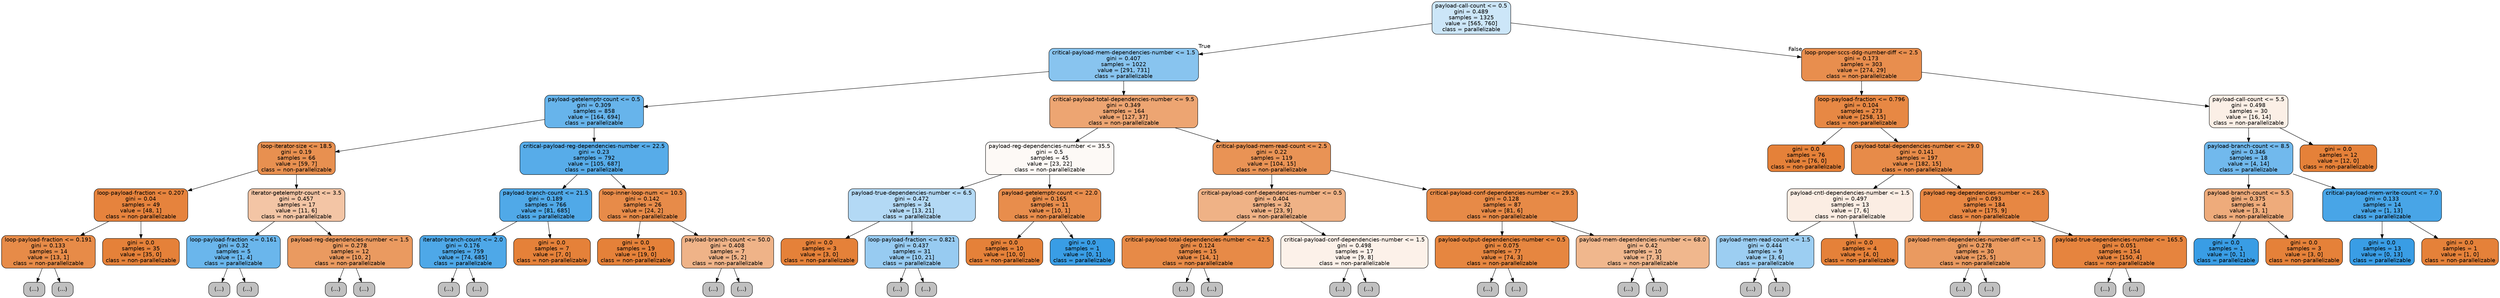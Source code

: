 digraph Tree {
node [shape=box, style="filled, rounded", color="black", fontname=helvetica] ;
edge [fontname=helvetica] ;
0 [label="payload-call-count <= 0.5\ngini = 0.489\nsamples = 1325\nvalue = [565, 760]\nclass = parallelizable", fillcolor="#399de541"] ;
1 [label="critical-payload-mem-dependencies-number <= 1.5\ngini = 0.407\nsamples = 1022\nvalue = [291, 731]\nclass = parallelizable", fillcolor="#399de599"] ;
0 -> 1 [labeldistance=2.5, labelangle=45, headlabel="True"] ;
2 [label="payload-getelemptr-count <= 0.5\ngini = 0.309\nsamples = 858\nvalue = [164, 694]\nclass = parallelizable", fillcolor="#399de5c3"] ;
1 -> 2 ;
3 [label="loop-iterator-size <= 18.5\ngini = 0.19\nsamples = 66\nvalue = [59, 7]\nclass = non-parallelizable", fillcolor="#e58139e1"] ;
2 -> 3 ;
4 [label="loop-payload-fraction <= 0.207\ngini = 0.04\nsamples = 49\nvalue = [48, 1]\nclass = non-parallelizable", fillcolor="#e58139fa"] ;
3 -> 4 ;
5 [label="loop-payload-fraction <= 0.191\ngini = 0.133\nsamples = 14\nvalue = [13, 1]\nclass = non-parallelizable", fillcolor="#e58139eb"] ;
4 -> 5 ;
6 [label="(...)", fillcolor="#C0C0C0"] ;
5 -> 6 ;
7 [label="(...)", fillcolor="#C0C0C0"] ;
5 -> 7 ;
8 [label="gini = 0.0\nsamples = 35\nvalue = [35, 0]\nclass = non-parallelizable", fillcolor="#e58139ff"] ;
4 -> 8 ;
9 [label="iterator-getelemptr-count <= 3.5\ngini = 0.457\nsamples = 17\nvalue = [11, 6]\nclass = non-parallelizable", fillcolor="#e5813974"] ;
3 -> 9 ;
10 [label="loop-payload-fraction <= 0.161\ngini = 0.32\nsamples = 5\nvalue = [1, 4]\nclass = parallelizable", fillcolor="#399de5bf"] ;
9 -> 10 ;
11 [label="(...)", fillcolor="#C0C0C0"] ;
10 -> 11 ;
12 [label="(...)", fillcolor="#C0C0C0"] ;
10 -> 12 ;
13 [label="payload-reg-dependencies-number <= 1.5\ngini = 0.278\nsamples = 12\nvalue = [10, 2]\nclass = non-parallelizable", fillcolor="#e58139cc"] ;
9 -> 13 ;
14 [label="(...)", fillcolor="#C0C0C0"] ;
13 -> 14 ;
19 [label="(...)", fillcolor="#C0C0C0"] ;
13 -> 19 ;
22 [label="critical-payload-reg-dependencies-number <= 22.5\ngini = 0.23\nsamples = 792\nvalue = [105, 687]\nclass = parallelizable", fillcolor="#399de5d8"] ;
2 -> 22 ;
23 [label="payload-branch-count <= 21.5\ngini = 0.189\nsamples = 766\nvalue = [81, 685]\nclass = parallelizable", fillcolor="#399de5e1"] ;
22 -> 23 ;
24 [label="iterator-branch-count <= 2.0\ngini = 0.176\nsamples = 759\nvalue = [74, 685]\nclass = parallelizable", fillcolor="#399de5e3"] ;
23 -> 24 ;
25 [label="(...)", fillcolor="#C0C0C0"] ;
24 -> 25 ;
152 [label="(...)", fillcolor="#C0C0C0"] ;
24 -> 152 ;
153 [label="gini = 0.0\nsamples = 7\nvalue = [7, 0]\nclass = non-parallelizable", fillcolor="#e58139ff"] ;
23 -> 153 ;
154 [label="loop-inner-loop-num <= 10.5\ngini = 0.142\nsamples = 26\nvalue = [24, 2]\nclass = non-parallelizable", fillcolor="#e58139ea"] ;
22 -> 154 ;
155 [label="gini = 0.0\nsamples = 19\nvalue = [19, 0]\nclass = non-parallelizable", fillcolor="#e58139ff"] ;
154 -> 155 ;
156 [label="payload-branch-count <= 50.0\ngini = 0.408\nsamples = 7\nvalue = [5, 2]\nclass = non-parallelizable", fillcolor="#e5813999"] ;
154 -> 156 ;
157 [label="(...)", fillcolor="#C0C0C0"] ;
156 -> 157 ;
158 [label="(...)", fillcolor="#C0C0C0"] ;
156 -> 158 ;
159 [label="critical-payload-total-dependencies-number <= 9.5\ngini = 0.349\nsamples = 164\nvalue = [127, 37]\nclass = non-parallelizable", fillcolor="#e58139b5"] ;
1 -> 159 ;
160 [label="payload-reg-dependencies-number <= 35.5\ngini = 0.5\nsamples = 45\nvalue = [23, 22]\nclass = non-parallelizable", fillcolor="#e581390b"] ;
159 -> 160 ;
161 [label="payload-true-dependencies-number <= 6.5\ngini = 0.472\nsamples = 34\nvalue = [13, 21]\nclass = parallelizable", fillcolor="#399de561"] ;
160 -> 161 ;
162 [label="gini = 0.0\nsamples = 3\nvalue = [3, 0]\nclass = non-parallelizable", fillcolor="#e58139ff"] ;
161 -> 162 ;
163 [label="loop-payload-fraction <= 0.821\ngini = 0.437\nsamples = 31\nvalue = [10, 21]\nclass = parallelizable", fillcolor="#399de586"] ;
161 -> 163 ;
164 [label="(...)", fillcolor="#C0C0C0"] ;
163 -> 164 ;
165 [label="(...)", fillcolor="#C0C0C0"] ;
163 -> 165 ;
180 [label="payload-getelemptr-count <= 22.0\ngini = 0.165\nsamples = 11\nvalue = [10, 1]\nclass = non-parallelizable", fillcolor="#e58139e6"] ;
160 -> 180 ;
181 [label="gini = 0.0\nsamples = 10\nvalue = [10, 0]\nclass = non-parallelizable", fillcolor="#e58139ff"] ;
180 -> 181 ;
182 [label="gini = 0.0\nsamples = 1\nvalue = [0, 1]\nclass = parallelizable", fillcolor="#399de5ff"] ;
180 -> 182 ;
183 [label="critical-payload-mem-read-count <= 2.5\ngini = 0.22\nsamples = 119\nvalue = [104, 15]\nclass = non-parallelizable", fillcolor="#e58139da"] ;
159 -> 183 ;
184 [label="critical-payload-conf-dependencies-number <= 0.5\ngini = 0.404\nsamples = 32\nvalue = [23, 9]\nclass = non-parallelizable", fillcolor="#e581399b"] ;
183 -> 184 ;
185 [label="critical-payload-total-dependencies-number <= 42.5\ngini = 0.124\nsamples = 15\nvalue = [14, 1]\nclass = non-parallelizable", fillcolor="#e58139ed"] ;
184 -> 185 ;
186 [label="(...)", fillcolor="#C0C0C0"] ;
185 -> 186 ;
187 [label="(...)", fillcolor="#C0C0C0"] ;
185 -> 187 ;
188 [label="critical-payload-conf-dependencies-number <= 1.5\ngini = 0.498\nsamples = 17\nvalue = [9, 8]\nclass = non-parallelizable", fillcolor="#e581391c"] ;
184 -> 188 ;
189 [label="(...)", fillcolor="#C0C0C0"] ;
188 -> 189 ;
192 [label="(...)", fillcolor="#C0C0C0"] ;
188 -> 192 ;
197 [label="critical-payload-conf-dependencies-number <= 29.5\ngini = 0.128\nsamples = 87\nvalue = [81, 6]\nclass = non-parallelizable", fillcolor="#e58139ec"] ;
183 -> 197 ;
198 [label="payload-output-dependencies-number <= 0.5\ngini = 0.075\nsamples = 77\nvalue = [74, 3]\nclass = non-parallelizable", fillcolor="#e58139f5"] ;
197 -> 198 ;
199 [label="(...)", fillcolor="#C0C0C0"] ;
198 -> 199 ;
202 [label="(...)", fillcolor="#C0C0C0"] ;
198 -> 202 ;
211 [label="payload-mem-dependencies-number <= 68.0\ngini = 0.42\nsamples = 10\nvalue = [7, 3]\nclass = non-parallelizable", fillcolor="#e5813992"] ;
197 -> 211 ;
212 [label="(...)", fillcolor="#C0C0C0"] ;
211 -> 212 ;
213 [label="(...)", fillcolor="#C0C0C0"] ;
211 -> 213 ;
214 [label="loop-proper-sccs-ddg-number-diff <= 2.5\ngini = 0.173\nsamples = 303\nvalue = [274, 29]\nclass = non-parallelizable", fillcolor="#e58139e4"] ;
0 -> 214 [labeldistance=2.5, labelangle=-45, headlabel="False"] ;
215 [label="loop-payload-fraction <= 0.796\ngini = 0.104\nsamples = 273\nvalue = [258, 15]\nclass = non-parallelizable", fillcolor="#e58139f0"] ;
214 -> 215 ;
216 [label="gini = 0.0\nsamples = 76\nvalue = [76, 0]\nclass = non-parallelizable", fillcolor="#e58139ff"] ;
215 -> 216 ;
217 [label="payload-total-dependencies-number <= 29.0\ngini = 0.141\nsamples = 197\nvalue = [182, 15]\nclass = non-parallelizable", fillcolor="#e58139ea"] ;
215 -> 217 ;
218 [label="payload-cntl-dependencies-number <= 1.5\ngini = 0.497\nsamples = 13\nvalue = [7, 6]\nclass = non-parallelizable", fillcolor="#e5813924"] ;
217 -> 218 ;
219 [label="payload-mem-read-count <= 1.5\ngini = 0.444\nsamples = 9\nvalue = [3, 6]\nclass = parallelizable", fillcolor="#399de57f"] ;
218 -> 219 ;
220 [label="(...)", fillcolor="#C0C0C0"] ;
219 -> 220 ;
221 [label="(...)", fillcolor="#C0C0C0"] ;
219 -> 221 ;
226 [label="gini = 0.0\nsamples = 4\nvalue = [4, 0]\nclass = non-parallelizable", fillcolor="#e58139ff"] ;
218 -> 226 ;
227 [label="payload-reg-dependencies-number <= 26.5\ngini = 0.093\nsamples = 184\nvalue = [175, 9]\nclass = non-parallelizable", fillcolor="#e58139f2"] ;
217 -> 227 ;
228 [label="payload-mem-dependencies-number-diff <= 1.5\ngini = 0.278\nsamples = 30\nvalue = [25, 5]\nclass = non-parallelizable", fillcolor="#e58139cc"] ;
227 -> 228 ;
229 [label="(...)", fillcolor="#C0C0C0"] ;
228 -> 229 ;
232 [label="(...)", fillcolor="#C0C0C0"] ;
228 -> 232 ;
233 [label="payload-true-dependencies-number <= 165.5\ngini = 0.051\nsamples = 154\nvalue = [150, 4]\nclass = non-parallelizable", fillcolor="#e58139f8"] ;
227 -> 233 ;
234 [label="(...)", fillcolor="#C0C0C0"] ;
233 -> 234 ;
235 [label="(...)", fillcolor="#C0C0C0"] ;
233 -> 235 ;
238 [label="payload-call-count <= 5.5\ngini = 0.498\nsamples = 30\nvalue = [16, 14]\nclass = non-parallelizable", fillcolor="#e5813920"] ;
214 -> 238 ;
239 [label="payload-branch-count <= 8.5\ngini = 0.346\nsamples = 18\nvalue = [4, 14]\nclass = parallelizable", fillcolor="#399de5b6"] ;
238 -> 239 ;
240 [label="payload-branch-count <= 5.5\ngini = 0.375\nsamples = 4\nvalue = [3, 1]\nclass = non-parallelizable", fillcolor="#e58139aa"] ;
239 -> 240 ;
241 [label="gini = 0.0\nsamples = 1\nvalue = [0, 1]\nclass = parallelizable", fillcolor="#399de5ff"] ;
240 -> 241 ;
242 [label="gini = 0.0\nsamples = 3\nvalue = [3, 0]\nclass = non-parallelizable", fillcolor="#e58139ff"] ;
240 -> 242 ;
243 [label="critical-payload-mem-write-count <= 7.0\ngini = 0.133\nsamples = 14\nvalue = [1, 13]\nclass = parallelizable", fillcolor="#399de5eb"] ;
239 -> 243 ;
244 [label="gini = 0.0\nsamples = 13\nvalue = [0, 13]\nclass = parallelizable", fillcolor="#399de5ff"] ;
243 -> 244 ;
245 [label="gini = 0.0\nsamples = 1\nvalue = [1, 0]\nclass = non-parallelizable", fillcolor="#e58139ff"] ;
243 -> 245 ;
246 [label="gini = 0.0\nsamples = 12\nvalue = [12, 0]\nclass = non-parallelizable", fillcolor="#e58139ff"] ;
238 -> 246 ;
}